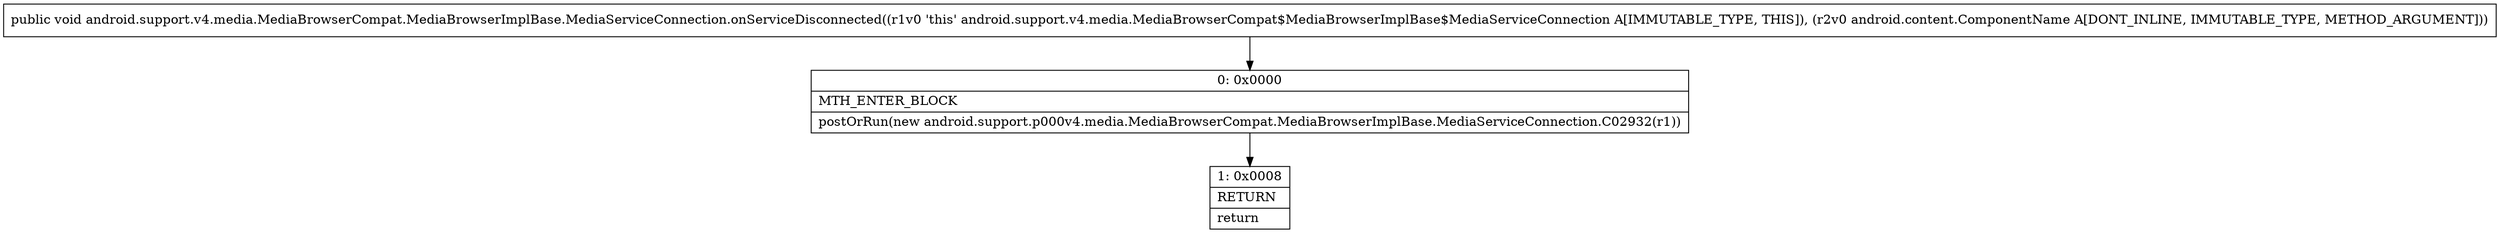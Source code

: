 digraph "CFG forandroid.support.v4.media.MediaBrowserCompat.MediaBrowserImplBase.MediaServiceConnection.onServiceDisconnected(Landroid\/content\/ComponentName;)V" {
Node_0 [shape=record,label="{0\:\ 0x0000|MTH_ENTER_BLOCK\l|postOrRun(new android.support.p000v4.media.MediaBrowserCompat.MediaBrowserImplBase.MediaServiceConnection.C02932(r1))\l}"];
Node_1 [shape=record,label="{1\:\ 0x0008|RETURN\l|return\l}"];
MethodNode[shape=record,label="{public void android.support.v4.media.MediaBrowserCompat.MediaBrowserImplBase.MediaServiceConnection.onServiceDisconnected((r1v0 'this' android.support.v4.media.MediaBrowserCompat$MediaBrowserImplBase$MediaServiceConnection A[IMMUTABLE_TYPE, THIS]), (r2v0 android.content.ComponentName A[DONT_INLINE, IMMUTABLE_TYPE, METHOD_ARGUMENT])) }"];
MethodNode -> Node_0;
Node_0 -> Node_1;
}

